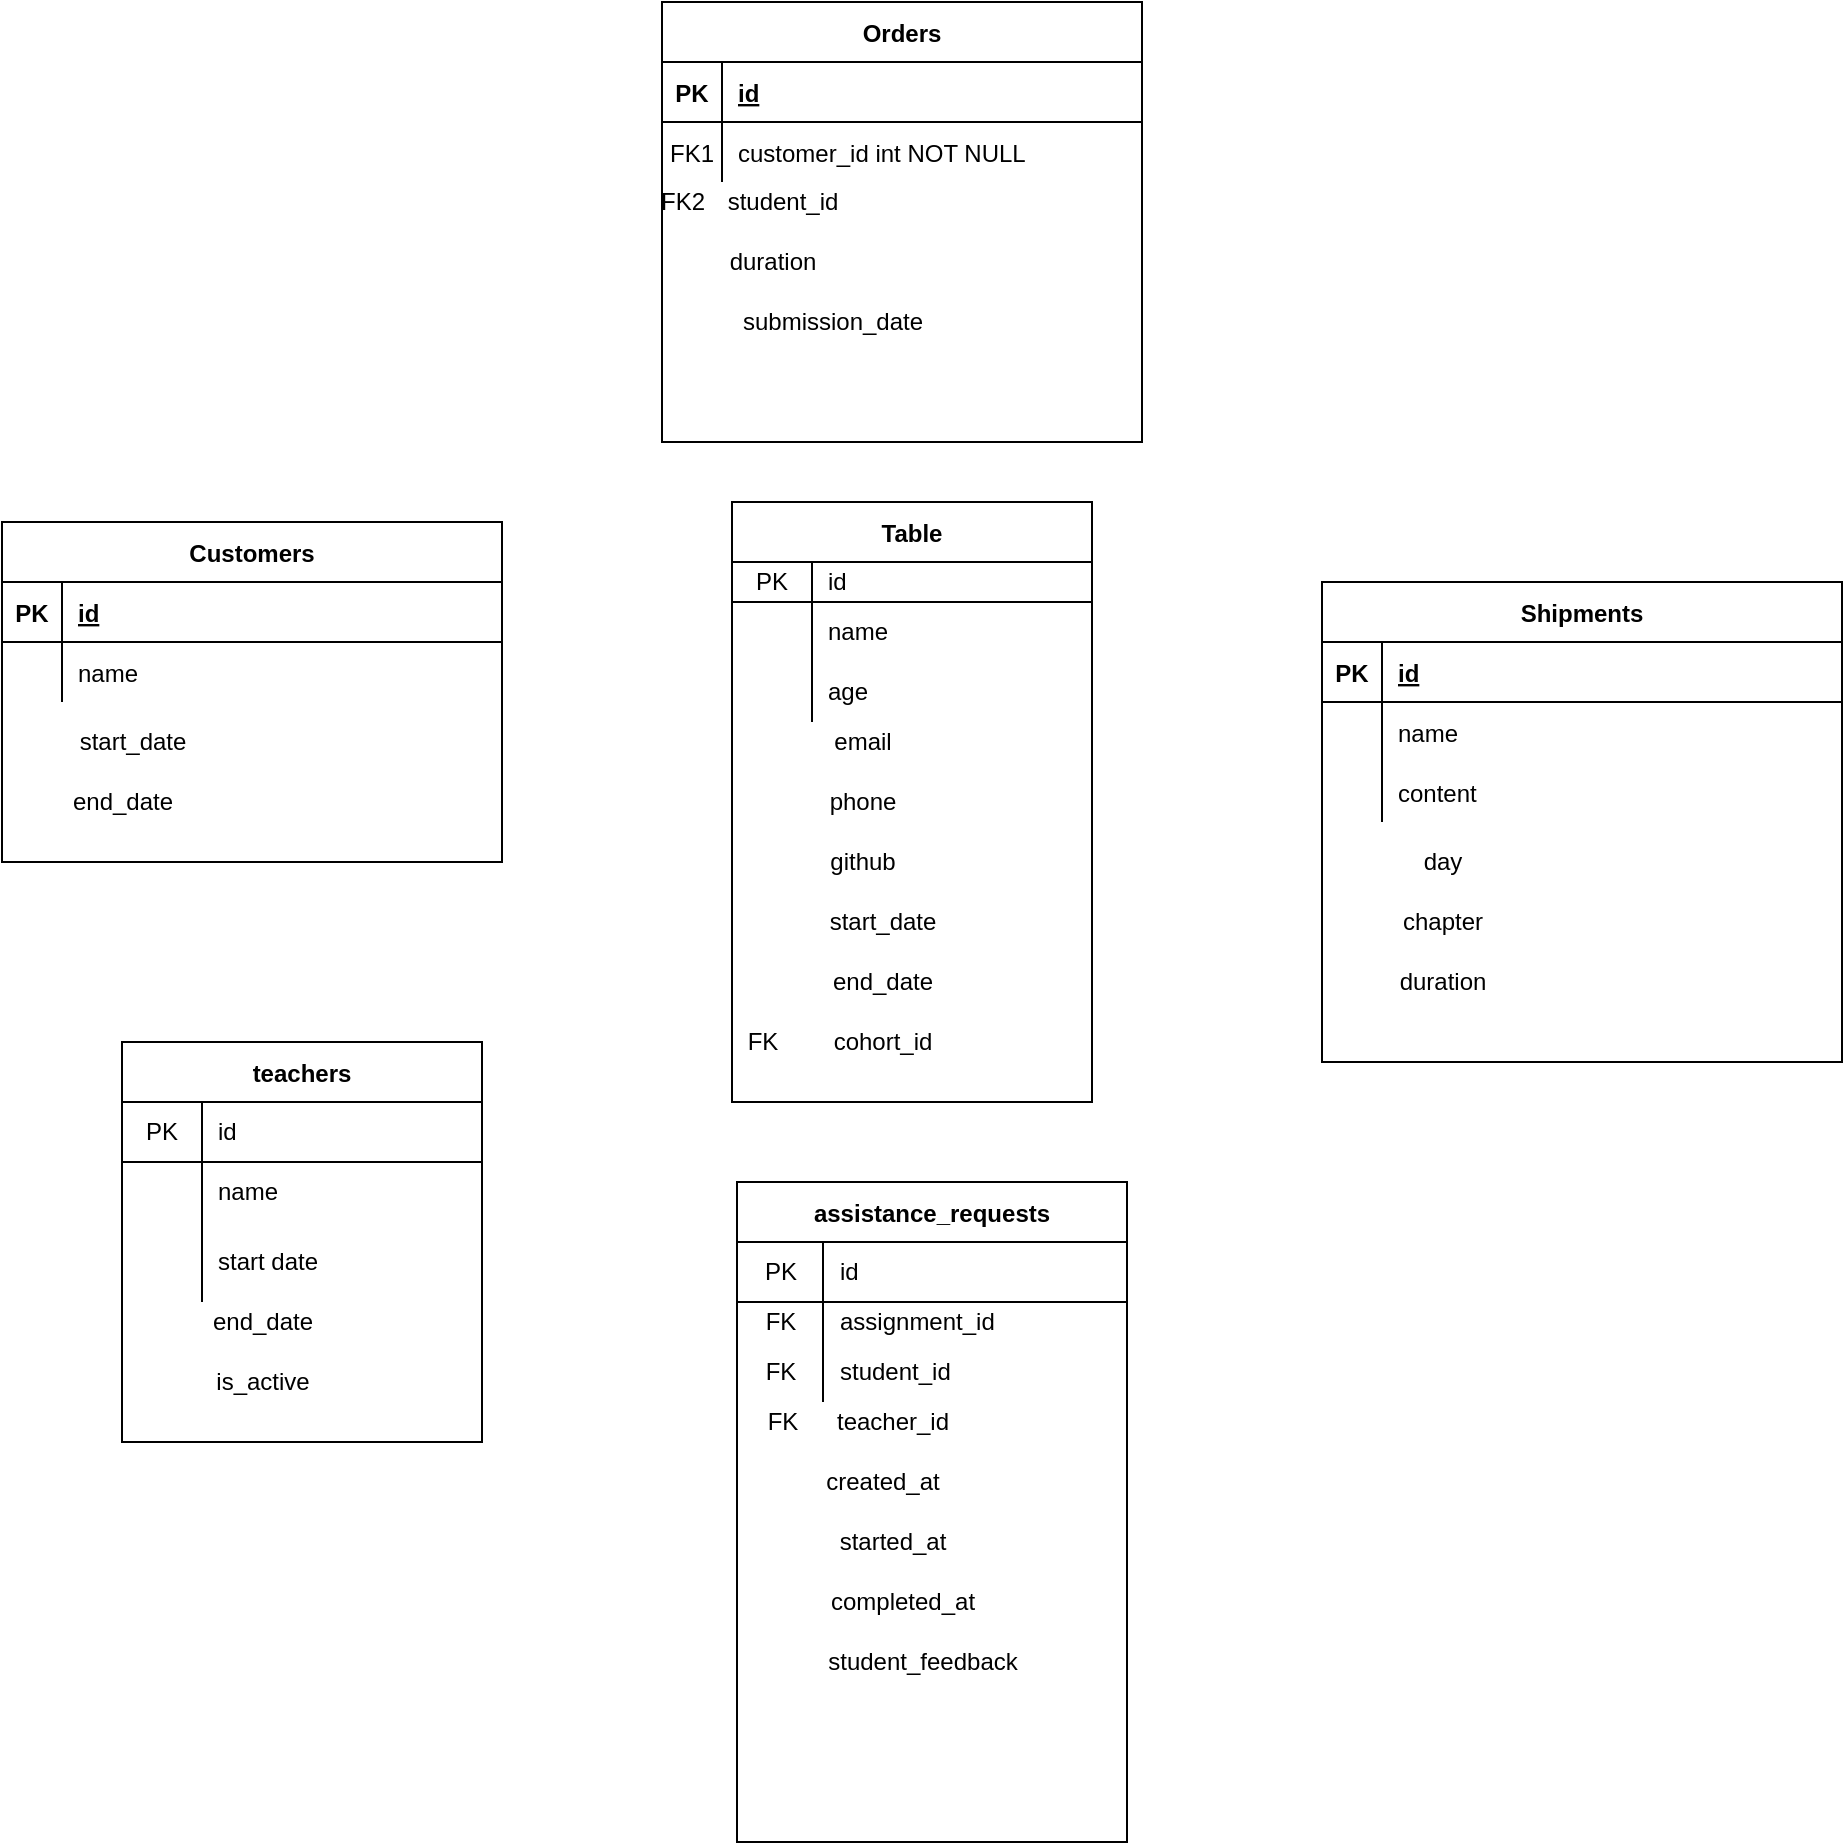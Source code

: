 <mxfile version="14.8.0" type="github">
  <diagram id="R2lEEEUBdFMjLlhIrx00" name="Page-1">
    <mxGraphModel dx="1602" dy="785" grid="1" gridSize="10" guides="1" tooltips="1" connect="1" arrows="1" fold="1" page="1" pageScale="1" pageWidth="850" pageHeight="1100" math="0" shadow="0" extFonts="Permanent Marker^https://fonts.googleapis.com/css?family=Permanent+Marker">
      <root>
        <mxCell id="0" />
        <mxCell id="1" parent="0" />
        <mxCell id="C-vyLk0tnHw3VtMMgP7b-2" value="Orders" style="shape=table;startSize=30;container=1;collapsible=1;childLayout=tableLayout;fixedRows=1;rowLines=0;fontStyle=1;align=center;resizeLast=1;" parent="1" vertex="1">
          <mxGeometry x="210" y="60" width="240" height="220" as="geometry" />
        </mxCell>
        <mxCell id="C-vyLk0tnHw3VtMMgP7b-3" value="" style="shape=partialRectangle;collapsible=0;dropTarget=0;pointerEvents=0;fillColor=none;points=[[0,0.5],[1,0.5]];portConstraint=eastwest;top=0;left=0;right=0;bottom=1;" parent="C-vyLk0tnHw3VtMMgP7b-2" vertex="1">
          <mxGeometry y="30" width="240" height="30" as="geometry" />
        </mxCell>
        <mxCell id="C-vyLk0tnHw3VtMMgP7b-4" value="PK" style="shape=partialRectangle;overflow=hidden;connectable=0;fillColor=none;top=0;left=0;bottom=0;right=0;fontStyle=1;" parent="C-vyLk0tnHw3VtMMgP7b-3" vertex="1">
          <mxGeometry width="30" height="30" as="geometry" />
        </mxCell>
        <mxCell id="C-vyLk0tnHw3VtMMgP7b-5" value="id" style="shape=partialRectangle;overflow=hidden;connectable=0;fillColor=none;top=0;left=0;bottom=0;right=0;align=left;spacingLeft=6;fontStyle=5;" parent="C-vyLk0tnHw3VtMMgP7b-3" vertex="1">
          <mxGeometry x="30" width="210" height="30" as="geometry" />
        </mxCell>
        <mxCell id="C-vyLk0tnHw3VtMMgP7b-6" value="" style="shape=partialRectangle;collapsible=0;dropTarget=0;pointerEvents=0;fillColor=none;points=[[0,0.5],[1,0.5]];portConstraint=eastwest;top=0;left=0;right=0;bottom=0;" parent="C-vyLk0tnHw3VtMMgP7b-2" vertex="1">
          <mxGeometry y="60" width="240" height="30" as="geometry" />
        </mxCell>
        <mxCell id="C-vyLk0tnHw3VtMMgP7b-7" value="FK1" style="shape=partialRectangle;overflow=hidden;connectable=0;fillColor=none;top=0;left=0;bottom=0;right=0;" parent="C-vyLk0tnHw3VtMMgP7b-6" vertex="1">
          <mxGeometry width="30" height="30" as="geometry" />
        </mxCell>
        <mxCell id="C-vyLk0tnHw3VtMMgP7b-8" value="customer_id int NOT NULL" style="shape=partialRectangle;overflow=hidden;connectable=0;fillColor=none;top=0;left=0;bottom=0;right=0;align=left;spacingLeft=6;" parent="C-vyLk0tnHw3VtMMgP7b-6" vertex="1">
          <mxGeometry x="30" width="210" height="30" as="geometry" />
        </mxCell>
        <mxCell id="C-vyLk0tnHw3VtMMgP7b-13" value="Shipments" style="shape=table;startSize=30;container=1;collapsible=1;childLayout=tableLayout;fixedRows=1;rowLines=0;fontStyle=1;align=center;resizeLast=1;" parent="1" vertex="1">
          <mxGeometry x="540" y="350" width="260" height="240" as="geometry" />
        </mxCell>
        <mxCell id="C-vyLk0tnHw3VtMMgP7b-14" value="" style="shape=partialRectangle;collapsible=0;dropTarget=0;pointerEvents=0;fillColor=none;points=[[0,0.5],[1,0.5]];portConstraint=eastwest;top=0;left=0;right=0;bottom=1;" parent="C-vyLk0tnHw3VtMMgP7b-13" vertex="1">
          <mxGeometry y="30" width="260" height="30" as="geometry" />
        </mxCell>
        <mxCell id="C-vyLk0tnHw3VtMMgP7b-15" value="PK" style="shape=partialRectangle;overflow=hidden;connectable=0;fillColor=none;top=0;left=0;bottom=0;right=0;fontStyle=1;" parent="C-vyLk0tnHw3VtMMgP7b-14" vertex="1">
          <mxGeometry width="30" height="30" as="geometry" />
        </mxCell>
        <mxCell id="C-vyLk0tnHw3VtMMgP7b-16" value="id" style="shape=partialRectangle;overflow=hidden;connectable=0;fillColor=none;top=0;left=0;bottom=0;right=0;align=left;spacingLeft=6;fontStyle=5;" parent="C-vyLk0tnHw3VtMMgP7b-14" vertex="1">
          <mxGeometry x="30" width="230" height="30" as="geometry" />
        </mxCell>
        <mxCell id="C-vyLk0tnHw3VtMMgP7b-17" value="" style="shape=partialRectangle;collapsible=0;dropTarget=0;pointerEvents=0;fillColor=none;points=[[0,0.5],[1,0.5]];portConstraint=eastwest;top=0;left=0;right=0;bottom=0;" parent="C-vyLk0tnHw3VtMMgP7b-13" vertex="1">
          <mxGeometry y="60" width="260" height="30" as="geometry" />
        </mxCell>
        <mxCell id="C-vyLk0tnHw3VtMMgP7b-18" value="" style="shape=partialRectangle;overflow=hidden;connectable=0;fillColor=none;top=0;left=0;bottom=0;right=0;" parent="C-vyLk0tnHw3VtMMgP7b-17" vertex="1">
          <mxGeometry width="30" height="30" as="geometry" />
        </mxCell>
        <mxCell id="C-vyLk0tnHw3VtMMgP7b-19" value="name" style="shape=partialRectangle;overflow=hidden;connectable=0;fillColor=none;top=0;left=0;bottom=0;right=0;align=left;spacingLeft=6;" parent="C-vyLk0tnHw3VtMMgP7b-17" vertex="1">
          <mxGeometry x="30" width="230" height="30" as="geometry" />
        </mxCell>
        <mxCell id="C-vyLk0tnHw3VtMMgP7b-20" value="" style="shape=partialRectangle;collapsible=0;dropTarget=0;pointerEvents=0;fillColor=none;points=[[0,0.5],[1,0.5]];portConstraint=eastwest;top=0;left=0;right=0;bottom=0;" parent="C-vyLk0tnHw3VtMMgP7b-13" vertex="1">
          <mxGeometry y="90" width="260" height="30" as="geometry" />
        </mxCell>
        <mxCell id="C-vyLk0tnHw3VtMMgP7b-21" value="" style="shape=partialRectangle;overflow=hidden;connectable=0;fillColor=none;top=0;left=0;bottom=0;right=0;" parent="C-vyLk0tnHw3VtMMgP7b-20" vertex="1">
          <mxGeometry width="30" height="30" as="geometry" />
        </mxCell>
        <mxCell id="C-vyLk0tnHw3VtMMgP7b-22" value="content" style="shape=partialRectangle;overflow=hidden;connectable=0;fillColor=none;top=0;left=0;bottom=0;right=0;align=left;spacingLeft=6;" parent="C-vyLk0tnHw3VtMMgP7b-20" vertex="1">
          <mxGeometry x="30" width="230" height="30" as="geometry" />
        </mxCell>
        <mxCell id="C-vyLk0tnHw3VtMMgP7b-23" value="Customers" style="shape=table;startSize=30;container=1;collapsible=1;childLayout=tableLayout;fixedRows=1;rowLines=0;fontStyle=1;align=center;resizeLast=1;" parent="1" vertex="1">
          <mxGeometry x="-120" y="320" width="250" height="170" as="geometry" />
        </mxCell>
        <mxCell id="C-vyLk0tnHw3VtMMgP7b-24" value="" style="shape=partialRectangle;collapsible=0;dropTarget=0;pointerEvents=0;fillColor=none;points=[[0,0.5],[1,0.5]];portConstraint=eastwest;top=0;left=0;right=0;bottom=1;" parent="C-vyLk0tnHw3VtMMgP7b-23" vertex="1">
          <mxGeometry y="30" width="250" height="30" as="geometry" />
        </mxCell>
        <mxCell id="C-vyLk0tnHw3VtMMgP7b-25" value="PK" style="shape=partialRectangle;overflow=hidden;connectable=0;fillColor=none;top=0;left=0;bottom=0;right=0;fontStyle=1;" parent="C-vyLk0tnHw3VtMMgP7b-24" vertex="1">
          <mxGeometry width="30" height="30" as="geometry" />
        </mxCell>
        <mxCell id="C-vyLk0tnHw3VtMMgP7b-26" value="id" style="shape=partialRectangle;overflow=hidden;connectable=0;fillColor=none;top=0;left=0;bottom=0;right=0;align=left;spacingLeft=6;fontStyle=5;" parent="C-vyLk0tnHw3VtMMgP7b-24" vertex="1">
          <mxGeometry x="30" width="220" height="30" as="geometry" />
        </mxCell>
        <mxCell id="C-vyLk0tnHw3VtMMgP7b-27" value="" style="shape=partialRectangle;collapsible=0;dropTarget=0;pointerEvents=0;fillColor=none;points=[[0,0.5],[1,0.5]];portConstraint=eastwest;top=0;left=0;right=0;bottom=0;" parent="C-vyLk0tnHw3VtMMgP7b-23" vertex="1">
          <mxGeometry y="60" width="250" height="30" as="geometry" />
        </mxCell>
        <mxCell id="C-vyLk0tnHw3VtMMgP7b-28" value="" style="shape=partialRectangle;overflow=hidden;connectable=0;fillColor=none;top=0;left=0;bottom=0;right=0;" parent="C-vyLk0tnHw3VtMMgP7b-27" vertex="1">
          <mxGeometry width="30" height="30" as="geometry" />
        </mxCell>
        <mxCell id="C-vyLk0tnHw3VtMMgP7b-29" value="name" style="shape=partialRectangle;overflow=hidden;connectable=0;fillColor=none;top=0;left=0;bottom=0;right=0;align=left;spacingLeft=6;" parent="C-vyLk0tnHw3VtMMgP7b-27" vertex="1">
          <mxGeometry x="30" width="220" height="30" as="geometry" />
        </mxCell>
        <mxCell id="1QPwnWKoaXXZtbYJoT7T-16" value="assistance_requests" style="shape=table;startSize=30;container=1;collapsible=0;childLayout=tableLayout;fixedRows=1;rowLines=0;fontStyle=1;align=center;" vertex="1" parent="1">
          <mxGeometry x="247.5" y="650" width="195" height="330" as="geometry" />
        </mxCell>
        <mxCell id="1QPwnWKoaXXZtbYJoT7T-17" value="" style="shape=partialRectangle;html=1;whiteSpace=wrap;collapsible=0;dropTarget=0;pointerEvents=0;fillColor=none;top=0;left=0;bottom=1;right=0;points=[[0,0.5],[1,0.5]];portConstraint=eastwest;" vertex="1" parent="1QPwnWKoaXXZtbYJoT7T-16">
          <mxGeometry y="30" width="195" height="30" as="geometry" />
        </mxCell>
        <mxCell id="1QPwnWKoaXXZtbYJoT7T-18" value="PK" style="shape=partialRectangle;html=1;whiteSpace=wrap;connectable=0;fillColor=none;top=0;left=0;bottom=0;right=0;overflow=hidden;" vertex="1" parent="1QPwnWKoaXXZtbYJoT7T-17">
          <mxGeometry width="43" height="30" as="geometry" />
        </mxCell>
        <mxCell id="1QPwnWKoaXXZtbYJoT7T-19" value="id" style="shape=partialRectangle;html=1;whiteSpace=wrap;connectable=0;fillColor=none;top=0;left=0;bottom=0;right=0;align=left;spacingLeft=6;overflow=hidden;" vertex="1" parent="1QPwnWKoaXXZtbYJoT7T-17">
          <mxGeometry x="43" width="152" height="30" as="geometry" />
        </mxCell>
        <mxCell id="1QPwnWKoaXXZtbYJoT7T-20" value="" style="shape=partialRectangle;html=1;whiteSpace=wrap;collapsible=0;dropTarget=0;pointerEvents=0;fillColor=none;top=0;left=0;bottom=0;right=0;points=[[0,0.5],[1,0.5]];portConstraint=eastwest;" vertex="1" parent="1QPwnWKoaXXZtbYJoT7T-16">
          <mxGeometry y="60" width="195" height="20" as="geometry" />
        </mxCell>
        <mxCell id="1QPwnWKoaXXZtbYJoT7T-21" value="FK" style="shape=partialRectangle;html=1;whiteSpace=wrap;connectable=0;fillColor=none;top=0;left=0;bottom=0;right=0;overflow=hidden;" vertex="1" parent="1QPwnWKoaXXZtbYJoT7T-20">
          <mxGeometry width="43" height="20" as="geometry" />
        </mxCell>
        <mxCell id="1QPwnWKoaXXZtbYJoT7T-22" value="assignment_id" style="shape=partialRectangle;html=1;whiteSpace=wrap;connectable=0;fillColor=none;top=0;left=0;bottom=0;right=0;align=left;spacingLeft=6;overflow=hidden;" vertex="1" parent="1QPwnWKoaXXZtbYJoT7T-20">
          <mxGeometry x="43" width="152" height="20" as="geometry" />
        </mxCell>
        <mxCell id="1QPwnWKoaXXZtbYJoT7T-23" value="" style="shape=partialRectangle;html=1;whiteSpace=wrap;collapsible=0;dropTarget=0;pointerEvents=0;fillColor=none;top=0;left=0;bottom=0;right=0;points=[[0,0.5],[1,0.5]];portConstraint=eastwest;" vertex="1" parent="1QPwnWKoaXXZtbYJoT7T-16">
          <mxGeometry y="80" width="195" height="30" as="geometry" />
        </mxCell>
        <mxCell id="1QPwnWKoaXXZtbYJoT7T-24" value="FK" style="shape=partialRectangle;html=1;whiteSpace=wrap;connectable=0;fillColor=none;top=0;left=0;bottom=0;right=0;overflow=hidden;" vertex="1" parent="1QPwnWKoaXXZtbYJoT7T-23">
          <mxGeometry width="43" height="30" as="geometry" />
        </mxCell>
        <mxCell id="1QPwnWKoaXXZtbYJoT7T-25" value="student_id" style="shape=partialRectangle;html=1;whiteSpace=wrap;connectable=0;fillColor=none;top=0;left=0;bottom=0;right=0;align=left;spacingLeft=6;overflow=hidden;" vertex="1" parent="1QPwnWKoaXXZtbYJoT7T-23">
          <mxGeometry x="43" width="152" height="30" as="geometry" />
        </mxCell>
        <mxCell id="1QPwnWKoaXXZtbYJoT7T-26" value="Table" style="shape=table;startSize=30;container=1;collapsible=0;childLayout=tableLayout;fixedRows=1;rowLines=0;fontStyle=1;align=center;" vertex="1" parent="1">
          <mxGeometry x="245" y="310" width="180" height="300" as="geometry" />
        </mxCell>
        <mxCell id="1QPwnWKoaXXZtbYJoT7T-27" value="" style="shape=partialRectangle;html=1;whiteSpace=wrap;collapsible=0;dropTarget=0;pointerEvents=0;fillColor=none;top=0;left=0;bottom=1;right=0;points=[[0,0.5],[1,0.5]];portConstraint=eastwest;" vertex="1" parent="1QPwnWKoaXXZtbYJoT7T-26">
          <mxGeometry y="30" width="180" height="20" as="geometry" />
        </mxCell>
        <mxCell id="1QPwnWKoaXXZtbYJoT7T-28" value="PK" style="shape=partialRectangle;html=1;whiteSpace=wrap;connectable=0;fillColor=none;top=0;left=0;bottom=0;right=0;overflow=hidden;" vertex="1" parent="1QPwnWKoaXXZtbYJoT7T-27">
          <mxGeometry width="40" height="20" as="geometry" />
        </mxCell>
        <mxCell id="1QPwnWKoaXXZtbYJoT7T-29" value="id" style="shape=partialRectangle;html=1;whiteSpace=wrap;connectable=0;fillColor=none;top=0;left=0;bottom=0;right=0;align=left;spacingLeft=6;overflow=hidden;" vertex="1" parent="1QPwnWKoaXXZtbYJoT7T-27">
          <mxGeometry x="40" width="140" height="20" as="geometry" />
        </mxCell>
        <mxCell id="1QPwnWKoaXXZtbYJoT7T-30" value="" style="shape=partialRectangle;html=1;whiteSpace=wrap;collapsible=0;dropTarget=0;pointerEvents=0;fillColor=none;top=0;left=0;bottom=0;right=0;points=[[0,0.5],[1,0.5]];portConstraint=eastwest;" vertex="1" parent="1QPwnWKoaXXZtbYJoT7T-26">
          <mxGeometry y="50" width="180" height="30" as="geometry" />
        </mxCell>
        <mxCell id="1QPwnWKoaXXZtbYJoT7T-31" value="" style="shape=partialRectangle;html=1;whiteSpace=wrap;connectable=0;fillColor=none;top=0;left=0;bottom=0;right=0;overflow=hidden;" vertex="1" parent="1QPwnWKoaXXZtbYJoT7T-30">
          <mxGeometry width="40" height="30" as="geometry" />
        </mxCell>
        <mxCell id="1QPwnWKoaXXZtbYJoT7T-32" value="name" style="shape=partialRectangle;html=1;whiteSpace=wrap;connectable=0;fillColor=none;top=0;left=0;bottom=0;right=0;align=left;spacingLeft=6;overflow=hidden;" vertex="1" parent="1QPwnWKoaXXZtbYJoT7T-30">
          <mxGeometry x="40" width="140" height="30" as="geometry" />
        </mxCell>
        <mxCell id="1QPwnWKoaXXZtbYJoT7T-33" value="" style="shape=partialRectangle;html=1;whiteSpace=wrap;collapsible=0;dropTarget=0;pointerEvents=0;fillColor=none;top=0;left=0;bottom=0;right=0;points=[[0,0.5],[1,0.5]];portConstraint=eastwest;" vertex="1" parent="1QPwnWKoaXXZtbYJoT7T-26">
          <mxGeometry y="80" width="180" height="30" as="geometry" />
        </mxCell>
        <mxCell id="1QPwnWKoaXXZtbYJoT7T-34" value="" style="shape=partialRectangle;html=1;whiteSpace=wrap;connectable=0;fillColor=none;top=0;left=0;bottom=0;right=0;overflow=hidden;" vertex="1" parent="1QPwnWKoaXXZtbYJoT7T-33">
          <mxGeometry width="40" height="30" as="geometry" />
        </mxCell>
        <mxCell id="1QPwnWKoaXXZtbYJoT7T-35" value="age" style="shape=partialRectangle;html=1;whiteSpace=wrap;connectable=0;fillColor=none;top=0;left=0;bottom=0;right=0;align=left;spacingLeft=6;overflow=hidden;" vertex="1" parent="1QPwnWKoaXXZtbYJoT7T-33">
          <mxGeometry x="40" width="140" height="30" as="geometry" />
        </mxCell>
        <mxCell id="1QPwnWKoaXXZtbYJoT7T-39" value="FK2" style="text;html=1;align=center;verticalAlign=middle;resizable=0;points=[];autosize=1;strokeColor=none;fontSize=12;" vertex="1" parent="1">
          <mxGeometry x="200" y="150" width="40" height="20" as="geometry" />
        </mxCell>
        <mxCell id="1QPwnWKoaXXZtbYJoT7T-40" value="student_id" style="text;html=1;align=center;verticalAlign=middle;resizable=0;points=[];autosize=1;strokeColor=none;fontSize=12;" vertex="1" parent="1">
          <mxGeometry x="235" y="150" width="70" height="20" as="geometry" />
        </mxCell>
        <mxCell id="1QPwnWKoaXXZtbYJoT7T-44" value="duration" style="text;html=1;align=center;verticalAlign=middle;resizable=0;points=[];autosize=1;strokeColor=none;fontSize=12;" vertex="1" parent="1">
          <mxGeometry x="235" y="180" width="60" height="20" as="geometry" />
        </mxCell>
        <mxCell id="1QPwnWKoaXXZtbYJoT7T-45" value="submission_date" style="text;html=1;align=center;verticalAlign=middle;resizable=0;points=[];autosize=1;strokeColor=none;fontSize=12;" vertex="1" parent="1">
          <mxGeometry x="240" y="210" width="110" height="20" as="geometry" />
        </mxCell>
        <mxCell id="1QPwnWKoaXXZtbYJoT7T-46" value="start_date" style="text;html=1;align=center;verticalAlign=middle;resizable=0;points=[];autosize=1;strokeColor=none;fontSize=12;" vertex="1" parent="1">
          <mxGeometry x="-90" y="420" width="70" height="20" as="geometry" />
        </mxCell>
        <mxCell id="1QPwnWKoaXXZtbYJoT7T-47" value="end_date" style="text;html=1;align=center;verticalAlign=middle;resizable=0;points=[];autosize=1;strokeColor=none;fontSize=12;" vertex="1" parent="1">
          <mxGeometry x="-95" y="450" width="70" height="20" as="geometry" />
        </mxCell>
        <mxCell id="1QPwnWKoaXXZtbYJoT7T-48" value="email" style="text;html=1;align=center;verticalAlign=middle;resizable=0;points=[];autosize=1;strokeColor=none;fontSize=12;" vertex="1" parent="1">
          <mxGeometry x="290" y="420" width="40" height="20" as="geometry" />
        </mxCell>
        <mxCell id="1QPwnWKoaXXZtbYJoT7T-51" value="phone" style="text;html=1;align=center;verticalAlign=middle;resizable=0;points=[];autosize=1;strokeColor=none;fontSize=12;" vertex="1" parent="1">
          <mxGeometry x="285" y="450" width="50" height="20" as="geometry" />
        </mxCell>
        <mxCell id="1QPwnWKoaXXZtbYJoT7T-52" value="github" style="text;html=1;align=center;verticalAlign=middle;resizable=0;points=[];autosize=1;strokeColor=none;fontSize=12;" vertex="1" parent="1">
          <mxGeometry x="285" y="480" width="50" height="20" as="geometry" />
        </mxCell>
        <mxCell id="1QPwnWKoaXXZtbYJoT7T-53" value="start_date" style="text;html=1;align=center;verticalAlign=middle;resizable=0;points=[];autosize=1;strokeColor=none;fontSize=12;" vertex="1" parent="1">
          <mxGeometry x="285" y="510" width="70" height="20" as="geometry" />
        </mxCell>
        <mxCell id="1QPwnWKoaXXZtbYJoT7T-55" value="end_date" style="text;html=1;align=center;verticalAlign=middle;resizable=0;points=[];autosize=1;strokeColor=none;fontSize=12;" vertex="1" parent="1">
          <mxGeometry x="285" y="540" width="70" height="20" as="geometry" />
        </mxCell>
        <mxCell id="1QPwnWKoaXXZtbYJoT7T-56" value="cohort_id" style="text;html=1;align=center;verticalAlign=middle;resizable=0;points=[];autosize=1;strokeColor=none;fontSize=12;" vertex="1" parent="1">
          <mxGeometry x="290" y="570" width="60" height="20" as="geometry" />
        </mxCell>
        <mxCell id="1QPwnWKoaXXZtbYJoT7T-57" value="teachers" style="shape=table;startSize=30;container=1;collapsible=0;childLayout=tableLayout;fixedRows=1;rowLines=0;fontStyle=1;align=center;fontSize=12;" vertex="1" parent="1">
          <mxGeometry x="-60" y="580" width="180" height="200" as="geometry" />
        </mxCell>
        <mxCell id="1QPwnWKoaXXZtbYJoT7T-58" value="" style="shape=partialRectangle;html=1;whiteSpace=wrap;collapsible=0;dropTarget=0;pointerEvents=0;fillColor=none;top=0;left=0;bottom=1;right=0;points=[[0,0.5],[1,0.5]];portConstraint=eastwest;" vertex="1" parent="1QPwnWKoaXXZtbYJoT7T-57">
          <mxGeometry y="30" width="180" height="30" as="geometry" />
        </mxCell>
        <mxCell id="1QPwnWKoaXXZtbYJoT7T-59" value="PK" style="shape=partialRectangle;html=1;whiteSpace=wrap;connectable=0;fillColor=none;top=0;left=0;bottom=0;right=0;overflow=hidden;" vertex="1" parent="1QPwnWKoaXXZtbYJoT7T-58">
          <mxGeometry width="40" height="30" as="geometry" />
        </mxCell>
        <mxCell id="1QPwnWKoaXXZtbYJoT7T-60" value="id" style="shape=partialRectangle;html=1;whiteSpace=wrap;connectable=0;fillColor=none;top=0;left=0;bottom=0;right=0;align=left;spacingLeft=6;overflow=hidden;" vertex="1" parent="1QPwnWKoaXXZtbYJoT7T-58">
          <mxGeometry x="40" width="140" height="30" as="geometry" />
        </mxCell>
        <mxCell id="1QPwnWKoaXXZtbYJoT7T-61" value="" style="shape=partialRectangle;html=1;whiteSpace=wrap;collapsible=0;dropTarget=0;pointerEvents=0;fillColor=none;top=0;left=0;bottom=0;right=0;points=[[0,0.5],[1,0.5]];portConstraint=eastwest;" vertex="1" parent="1QPwnWKoaXXZtbYJoT7T-57">
          <mxGeometry y="60" width="180" height="30" as="geometry" />
        </mxCell>
        <mxCell id="1QPwnWKoaXXZtbYJoT7T-62" value="" style="shape=partialRectangle;html=1;whiteSpace=wrap;connectable=0;fillColor=none;top=0;left=0;bottom=0;right=0;overflow=hidden;" vertex="1" parent="1QPwnWKoaXXZtbYJoT7T-61">
          <mxGeometry width="40" height="30" as="geometry" />
        </mxCell>
        <mxCell id="1QPwnWKoaXXZtbYJoT7T-63" value="name" style="shape=partialRectangle;html=1;whiteSpace=wrap;connectable=0;fillColor=none;top=0;left=0;bottom=0;right=0;align=left;spacingLeft=6;overflow=hidden;" vertex="1" parent="1QPwnWKoaXXZtbYJoT7T-61">
          <mxGeometry x="40" width="140" height="30" as="geometry" />
        </mxCell>
        <mxCell id="1QPwnWKoaXXZtbYJoT7T-64" value="" style="shape=partialRectangle;html=1;whiteSpace=wrap;collapsible=0;dropTarget=0;pointerEvents=0;fillColor=none;top=0;left=0;bottom=0;right=0;points=[[0,0.5],[1,0.5]];portConstraint=eastwest;" vertex="1" parent="1QPwnWKoaXXZtbYJoT7T-57">
          <mxGeometry y="90" width="180" height="40" as="geometry" />
        </mxCell>
        <mxCell id="1QPwnWKoaXXZtbYJoT7T-65" value="" style="shape=partialRectangle;html=1;whiteSpace=wrap;connectable=0;fillColor=none;top=0;left=0;bottom=0;right=0;overflow=hidden;" vertex="1" parent="1QPwnWKoaXXZtbYJoT7T-64">
          <mxGeometry width="40" height="40" as="geometry" />
        </mxCell>
        <mxCell id="1QPwnWKoaXXZtbYJoT7T-66" value="start date" style="shape=partialRectangle;html=1;whiteSpace=wrap;connectable=0;fillColor=none;top=0;left=0;bottom=0;right=0;align=left;spacingLeft=6;overflow=hidden;" vertex="1" parent="1QPwnWKoaXXZtbYJoT7T-64">
          <mxGeometry x="40" width="140" height="40" as="geometry" />
        </mxCell>
        <mxCell id="1QPwnWKoaXXZtbYJoT7T-67" value="FK" style="text;html=1;align=center;verticalAlign=middle;resizable=0;points=[];autosize=1;strokeColor=none;fontSize=12;" vertex="1" parent="1">
          <mxGeometry x="255" y="760" width="30" height="20" as="geometry" />
        </mxCell>
        <mxCell id="1QPwnWKoaXXZtbYJoT7T-68" value="teacher_id" style="text;html=1;align=center;verticalAlign=middle;resizable=0;points=[];autosize=1;strokeColor=none;fontSize=12;" vertex="1" parent="1">
          <mxGeometry x="290" y="760" width="70" height="20" as="geometry" />
        </mxCell>
        <mxCell id="1QPwnWKoaXXZtbYJoT7T-69" value="created_at" style="text;html=1;align=center;verticalAlign=middle;resizable=0;points=[];autosize=1;strokeColor=none;fontSize=12;" vertex="1" parent="1">
          <mxGeometry x="285" y="790" width="70" height="20" as="geometry" />
        </mxCell>
        <mxCell id="1QPwnWKoaXXZtbYJoT7T-70" value="started_at" style="text;html=1;align=center;verticalAlign=middle;resizable=0;points=[];autosize=1;strokeColor=none;fontSize=12;" vertex="1" parent="1">
          <mxGeometry x="290" y="820" width="70" height="20" as="geometry" />
        </mxCell>
        <mxCell id="1QPwnWKoaXXZtbYJoT7T-72" value="student_feedback" style="text;html=1;align=center;verticalAlign=middle;resizable=0;points=[];autosize=1;strokeColor=none;fontSize=12;" vertex="1" parent="1">
          <mxGeometry x="285" y="880" width="110" height="20" as="geometry" />
        </mxCell>
        <mxCell id="1QPwnWKoaXXZtbYJoT7T-71" value="completed_at" style="text;html=1;align=center;verticalAlign=middle;resizable=0;points=[];autosize=1;strokeColor=none;fontSize=12;" vertex="1" parent="1">
          <mxGeometry x="285" y="850" width="90" height="20" as="geometry" />
        </mxCell>
        <mxCell id="1QPwnWKoaXXZtbYJoT7T-75" value="day" style="text;html=1;align=center;verticalAlign=middle;resizable=0;points=[];autosize=1;strokeColor=none;fontSize=12;" vertex="1" parent="1">
          <mxGeometry x="585" y="480" width="30" height="20" as="geometry" />
        </mxCell>
        <mxCell id="1QPwnWKoaXXZtbYJoT7T-76" value="chapter" style="text;html=1;align=center;verticalAlign=middle;resizable=0;points=[];autosize=1;strokeColor=none;fontSize=12;" vertex="1" parent="1">
          <mxGeometry x="570" y="510" width="60" height="20" as="geometry" />
        </mxCell>
        <mxCell id="1QPwnWKoaXXZtbYJoT7T-77" value="duration" style="text;html=1;align=center;verticalAlign=middle;resizable=0;points=[];autosize=1;strokeColor=none;fontSize=12;" vertex="1" parent="1">
          <mxGeometry x="570" y="540" width="60" height="20" as="geometry" />
        </mxCell>
        <mxCell id="1QPwnWKoaXXZtbYJoT7T-78" value="FK" style="text;html=1;align=center;verticalAlign=middle;resizable=0;points=[];autosize=1;strokeColor=none;fontSize=12;" vertex="1" parent="1">
          <mxGeometry x="245" y="570" width="30" height="20" as="geometry" />
        </mxCell>
        <mxCell id="1QPwnWKoaXXZtbYJoT7T-79" value="end_date" style="text;html=1;align=center;verticalAlign=middle;resizable=0;points=[];autosize=1;strokeColor=none;fontSize=12;" vertex="1" parent="1">
          <mxGeometry x="-25" y="710" width="70" height="20" as="geometry" />
        </mxCell>
        <mxCell id="1QPwnWKoaXXZtbYJoT7T-82" value="is_active" style="text;html=1;align=center;verticalAlign=middle;resizable=0;points=[];autosize=1;strokeColor=none;fontSize=12;" vertex="1" parent="1">
          <mxGeometry x="-20" y="740" width="60" height="20" as="geometry" />
        </mxCell>
      </root>
    </mxGraphModel>
  </diagram>
</mxfile>
